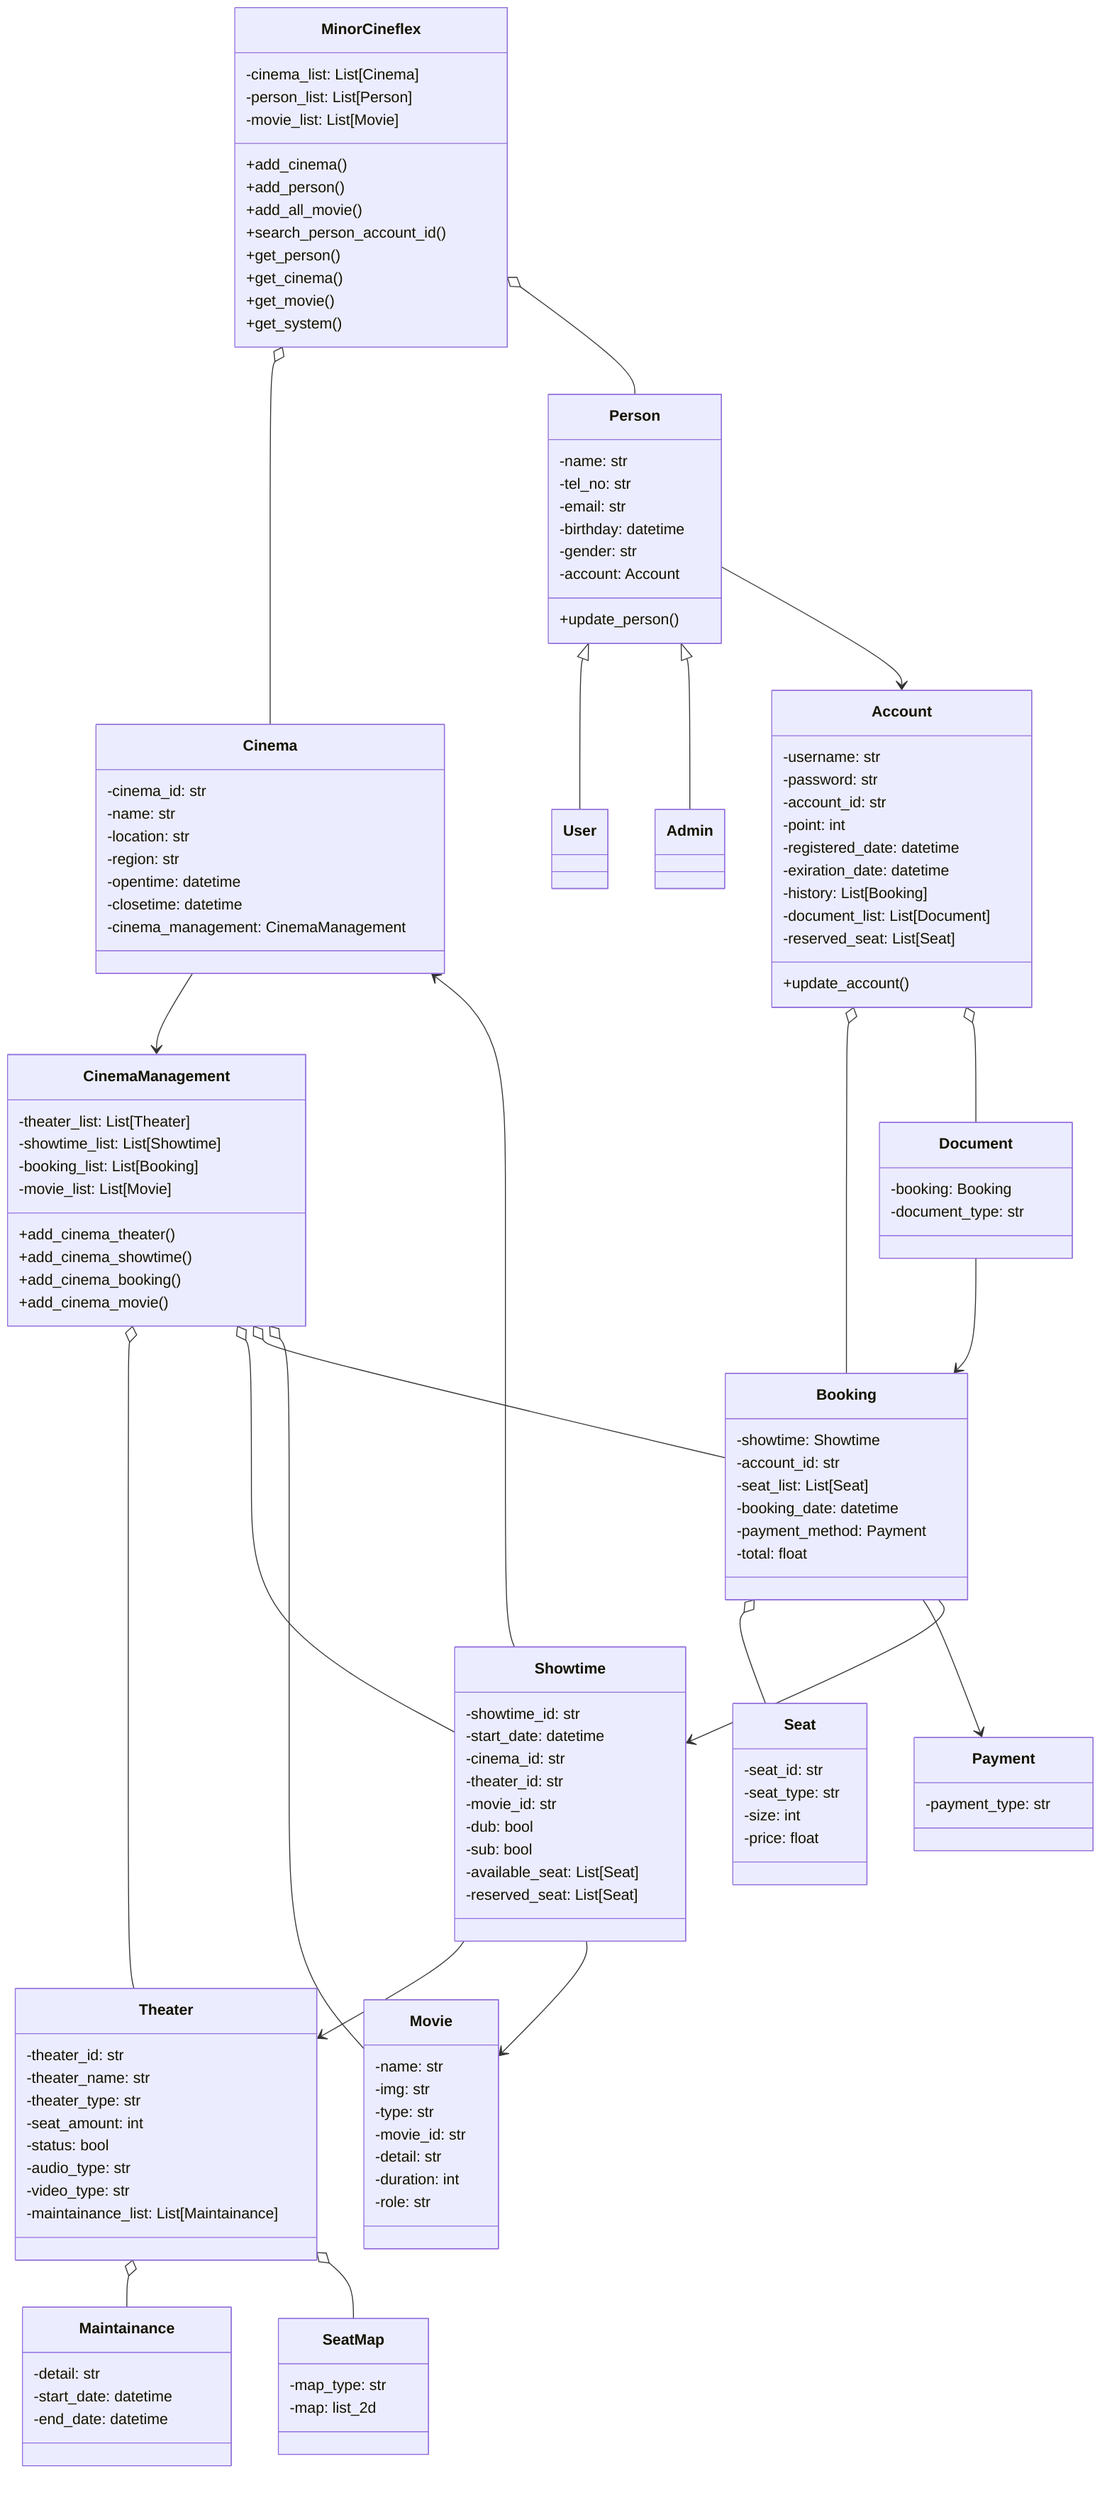 classDiagram

MinorCineflex o-- Cinema
MinorCineflex o-- Person
class MinorCineflex{
        -cinema_list: List[Cinema]
        -person_list: List[Person]
        -movie_list: List[Movie]
        +add_cinema()
        +add_person()
        +add_all_movie()
        +search_person_account_id()
        +get_person()
        +get_cinema()
        +get_movie()
        +get_system()
    }

Cinema --> CinemaManagement
class Cinema {
        -cinema_id: str
        -name: str
        -location: str
        -region: str
        -opentime: datetime
        -closetime: datetime
        -cinema_management: CinemaManagement
    }

CinemaManagement o-- Theater
CinemaManagement o-- Showtime
CinemaManagement o-- Booking
CinemaManagement o-- Movie
class CinemaManagement{
        -theater_list: List[Theater]
        -showtime_list: List[Showtime]
        -booking_list: List[Booking]
        -movie_list: List[Movie]
        +add_cinema_theater()
        +add_cinema_showtime()
        +add_cinema_booking()
        +add_cinema_movie()
    }

Person <|-- User
Person <|-- Admin
Person --> Account
class Person {
        -name: str
        -tel_no: str
        -email: str
        -birthday: datetime
        -gender: str
        -account: Account
        +update_person()
    }
class User {

    }
class Admin {

    }

Account o-- Booking
Account o-- Document
class Account {
        -username: str
        -password: str
        -account_id: str
        -point: int
        -registered_date: datetime
        -exiration_date: datetime
        -history: List[Booking]
        -document_list: List[Document]
        -reserved_seat: List[Seat]
        +update_account()
    }   

class Movie {
        -name: str
        -img: str
        -type: str
        -movie_id: str
        -detail: str
        -duration: int
        -role: str
    }

Theater o-- Maintainance
Theater o-- SeatMap
class Theater {
        -theater_id: str
        -theater_name: str
        -theater_type: str
        -seat_amount: int
        -status: bool
        -audio_type: str
        -video_type: str
        -maintainance_list: List[Maintainance]
    }

Showtime --> Cinema
Showtime --> Theater
Showtime --> Movie
class Showtime {
        -showtime_id: str
        -start_date: datetime
        -cinema_id: str
        -theater_id: str
        -movie_id: str
        -dub: bool
        -sub: bool
        -available_seat: List[Seat]
        -reserved_seat: List[Seat]
    }

class Payment {
        -payment_type: str
    }

class SeatMap {
        -map_type: str
        -map: list_2d
    }

class Seat {
        -seat_id: str
        -seat_type: str
        -size: int
        -price: float
    }

class Maintainance {
        -detail: str
        -start_date: datetime
        -end_date: datetime
    }

Booking o-- Seat
Booking --> Payment
Booking --> Showtime
class Booking {
        -showtime: Showtime
        -account_id: str
        -seat_list: List[Seat]
        -booking_date: datetime
        -payment_method: Payment
        -total: float
    } 

Document --> Booking
class Document {
        -booking: Booking
        -document_type: str
    }